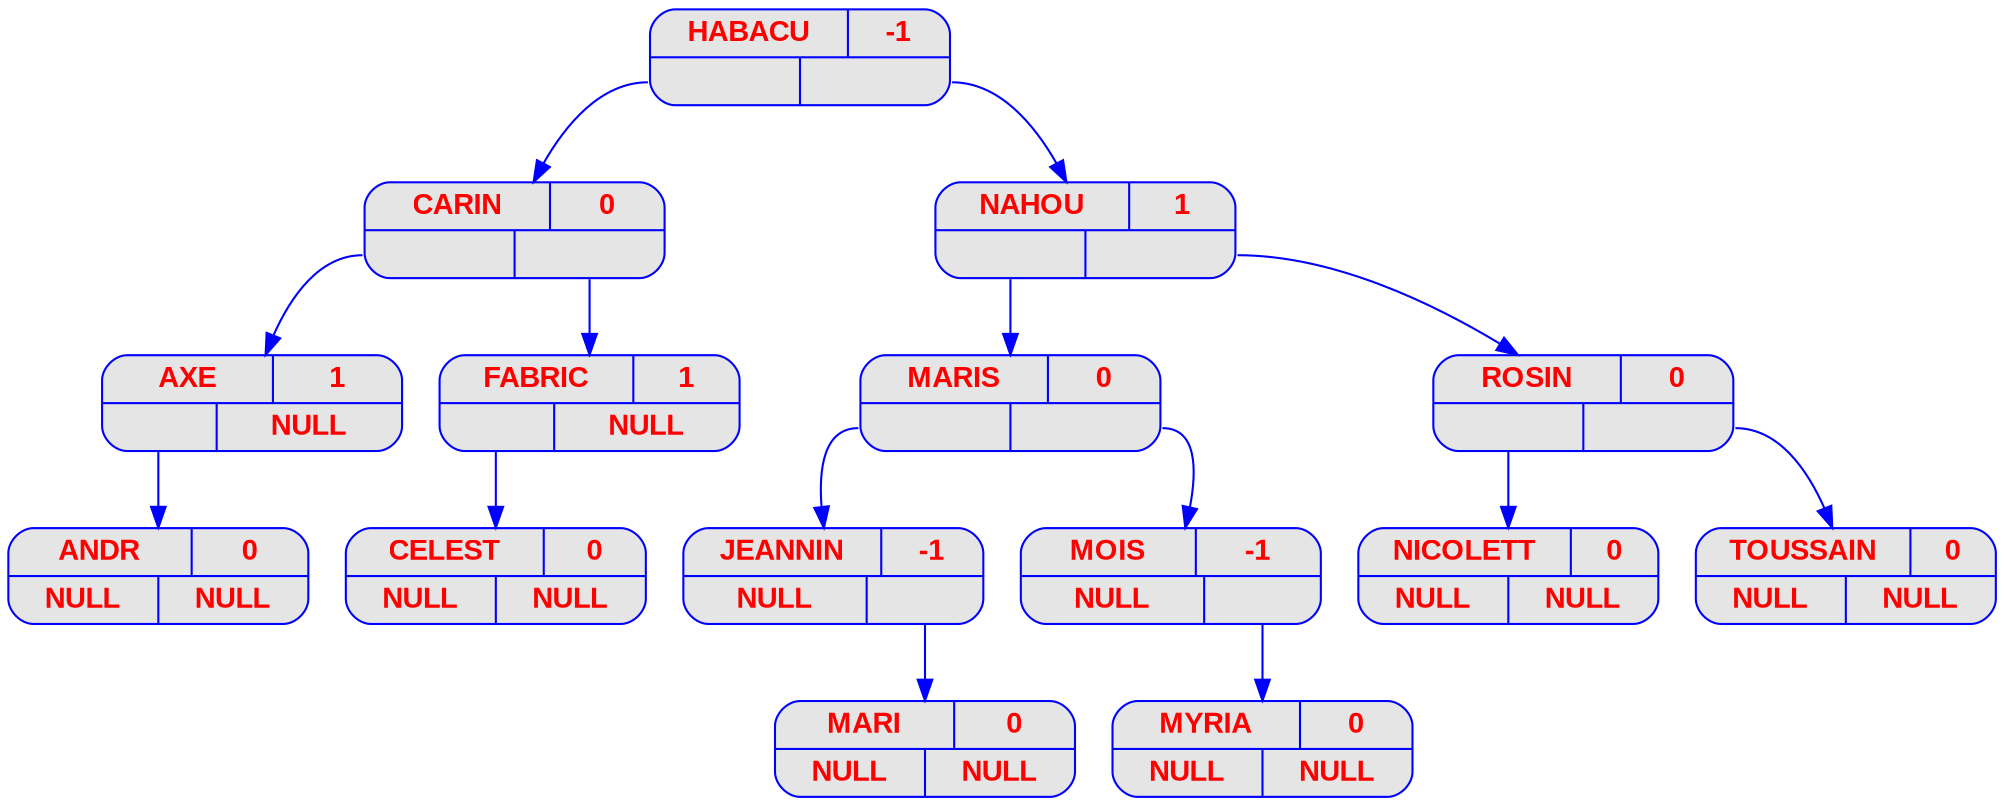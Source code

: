 digraph prenoms {
	node [
		fontname  = "Arial bold" 
		fontsize  = "14"
		fontcolor = "red"
		style     = "rounded, filled"
		shape     = "record"
		fillcolor = "grey90"
		color     = "blue"
		width     = "2"
	]

	edge [
		color     = "blue"
	]

	HABACU [label = "{{<c> HABACU | <b> -1} | { <g> | <d>}}"];
	HABACU:g -> CARIN;
	CARIN [label = "{{<c> CARIN | <b> 0} | { <g> | <d>}}"];
	CARIN:g -> AXE;
	AXE [label = "{{<c> AXE | <b> 1} | { <g> | <d>}}"];
	AXE [label = "{{<c> AXE | <b> 1} | { <g> | <d> NULL}}"];
	AXE:g -> ANDR;
	ANDR [label = "{{<c> ANDR | <b> 0} | { <g> | <d>}}"];
	ANDR [label = "{{<c> ANDR | <b> 0} | { <g> NULL | <d> NULL}}"];
	CARIN:d -> FABRIC;
	FABRIC [label = "{{<c> FABRIC | <b> 1} | { <g> | <d>}}"];
	FABRIC [label = "{{<c> FABRIC | <b> 1} | { <g> | <d> NULL}}"];
	FABRIC:g -> CELEST;
	CELEST [label = "{{<c> CELEST | <b> 0} | { <g> | <d>}}"];
	CELEST [label = "{{<c> CELEST | <b> 0} | { <g> NULL | <d> NULL}}"];
	HABACU:d -> NAHOU;
	NAHOU [label = "{{<c> NAHOU | <b> 1} | { <g> | <d>}}"];
	NAHOU:g -> MARIS;
	MARIS [label = "{{<c> MARIS | <b> 0} | { <g> | <d>}}"];
	MARIS:g -> JEANNIN;
	JEANNIN [label = "{{<c> JEANNIN | <b> -1} | { <g> | <d>}}"];
	JEANNIN [label = "{{<c> JEANNIN | <b> -1} | { <g> NULL | <d> }}"];
	JEANNIN:d -> MARI;
	MARI [label = "{{<c> MARI | <b> 0} | { <g> | <d>}}"];
	MARI [label = "{{<c> MARI | <b> 0} | { <g> NULL | <d> NULL}}"];
	MARIS:d -> MOIS;
	MOIS [label = "{{<c> MOIS | <b> -1} | { <g> | <d>}}"];
	MOIS [label = "{{<c> MOIS | <b> -1} | { <g> NULL | <d> }}"];
	MOIS:d -> MYRIA;
	MYRIA [label = "{{<c> MYRIA | <b> 0} | { <g> | <d>}}"];
	MYRIA [label = "{{<c> MYRIA | <b> 0} | { <g> NULL | <d> NULL}}"];
	NAHOU:d -> ROSIN;
	ROSIN [label = "{{<c> ROSIN | <b> 0} | { <g> | <d>}}"];
	ROSIN:g -> NICOLETT;
	NICOLETT [label = "{{<c> NICOLETT | <b> 0} | { <g> | <d>}}"];
	NICOLETT [label = "{{<c> NICOLETT | <b> 0} | { <g> NULL | <d> NULL}}"];
	ROSIN:d -> TOUSSAIN;
	TOUSSAIN [label = "{{<c> TOUSSAIN | <b> 0} | { <g> | <d>}}"];
	TOUSSAIN [label = "{{<c> TOUSSAIN | <b> 0} | { <g> NULL | <d> NULL}}"];
}
